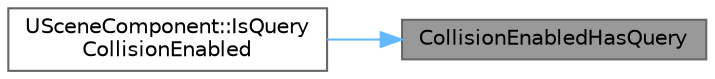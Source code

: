 digraph "CollisionEnabledHasQuery"
{
 // INTERACTIVE_SVG=YES
 // LATEX_PDF_SIZE
  bgcolor="transparent";
  edge [fontname=Helvetica,fontsize=10,labelfontname=Helvetica,labelfontsize=10];
  node [fontname=Helvetica,fontsize=10,shape=box,height=0.2,width=0.4];
  rankdir="RL";
  Node1 [id="Node000001",label="CollisionEnabledHasQuery",height=0.2,width=0.4,color="gray40", fillcolor="grey60", style="filled", fontcolor="black",tooltip=" "];
  Node1 -> Node2 [id="edge1_Node000001_Node000002",dir="back",color="steelblue1",style="solid",tooltip=" "];
  Node2 [id="Node000002",label="USceneComponent::IsQuery\lCollisionEnabled",height=0.2,width=0.4,color="grey40", fillcolor="white", style="filled",URL="$d7/dde/classUSceneComponent.html#abddfab4666e803e9c0b35ab97a9a27c6",tooltip="Utility to see if there is any query collision enabled on this component."];
}
